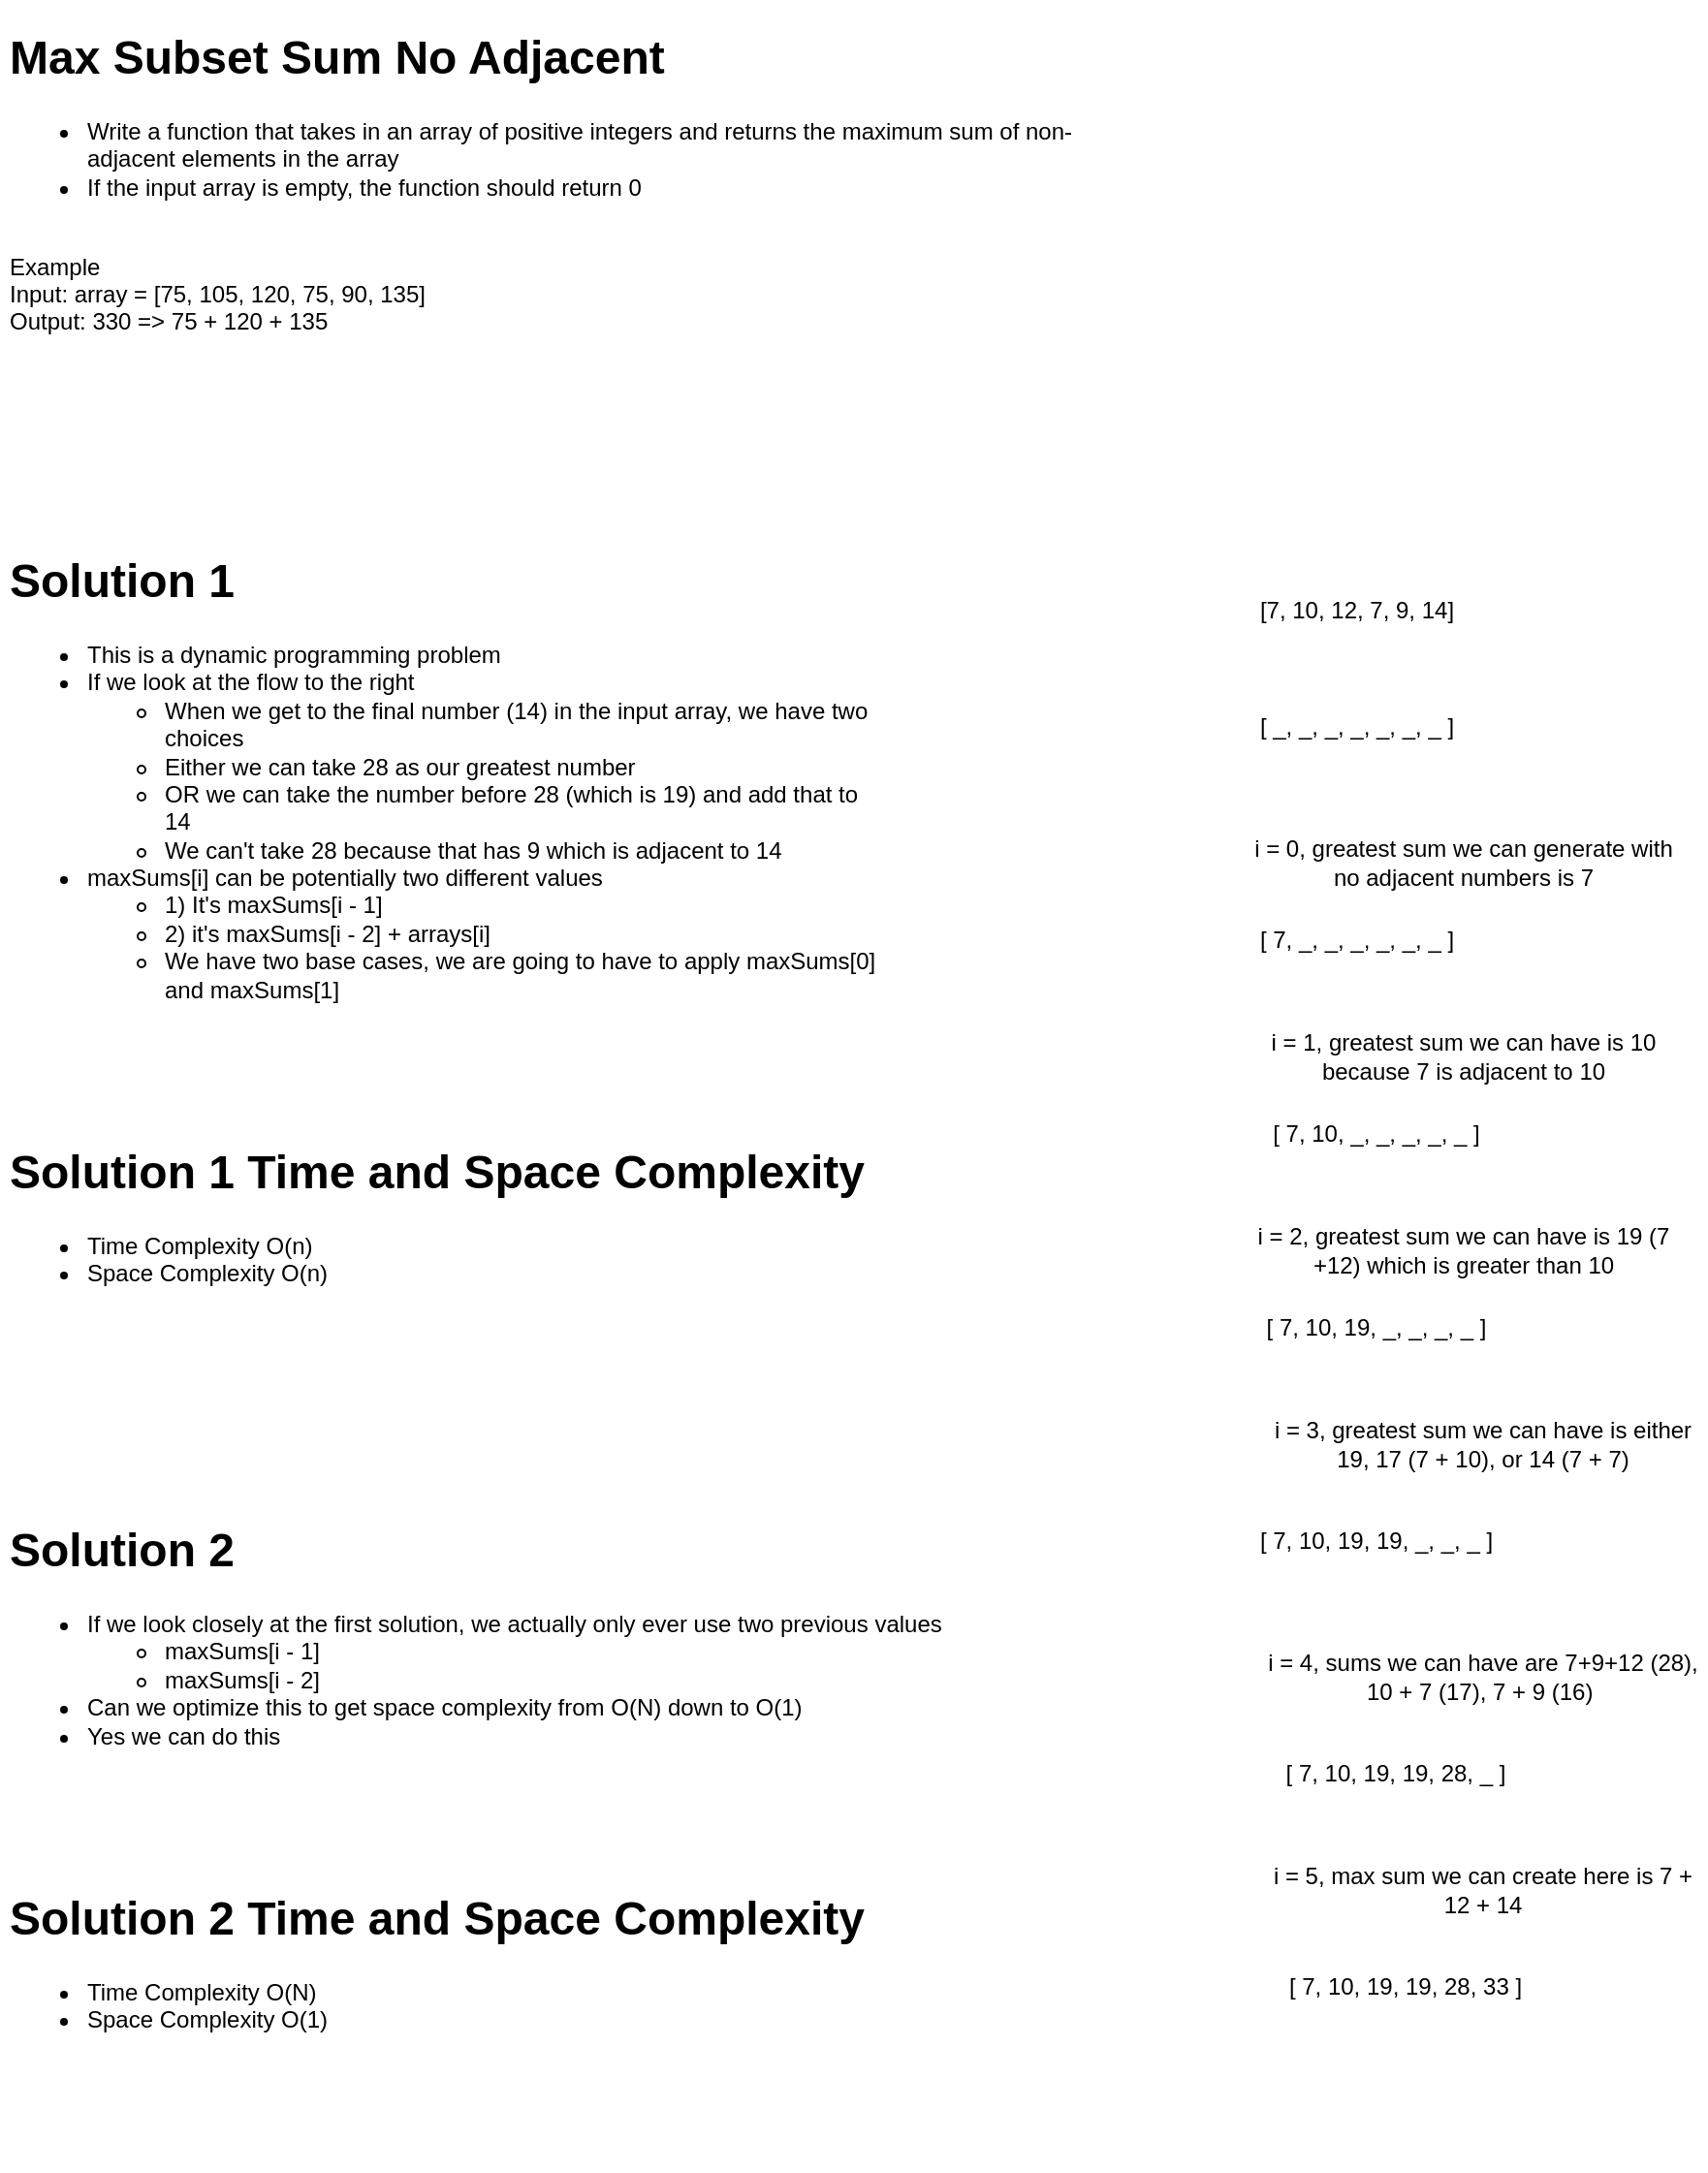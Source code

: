 <mxfile version="20.2.7" type="github">
  <diagram id="IzndnLt2ryjvLYwyCx1o" name="Page-1">
    <mxGraphModel dx="557" dy="686" grid="1" gridSize="10" guides="1" tooltips="1" connect="1" arrows="1" fold="1" page="1" pageScale="1" pageWidth="1100" pageHeight="850" math="0" shadow="0">
      <root>
        <mxCell id="0" />
        <mxCell id="1" parent="0" />
        <mxCell id="3du4MdFvPzraVtrKpNUb-1" value="&lt;h1&gt;Max Subset Sum No Adjacent&lt;/h1&gt;&lt;p&gt;&lt;/p&gt;&lt;ul&gt;&lt;li&gt;Write a function that takes in an array of positive integers and returns the maximum sum of non-adjacent elements in the array&lt;/li&gt;&lt;li&gt;If the input array is empty, the function should return 0&lt;/li&gt;&lt;/ul&gt;&lt;div&gt;&lt;br&gt;&lt;/div&gt;&lt;div&gt;Example&lt;/div&gt;&lt;div&gt;Input: array = [75, 105, 120, 75, 90, 135]&lt;/div&gt;&lt;div&gt;Output: 330 =&amp;gt; 75 + 120 + 135&lt;/div&gt;&lt;p&gt;&lt;/p&gt;" style="text;html=1;strokeColor=none;fillColor=none;spacing=5;spacingTop=-20;whiteSpace=wrap;overflow=hidden;rounded=0;" vertex="1" parent="1">
          <mxGeometry x="30" y="30" width="580" height="170" as="geometry" />
        </mxCell>
        <mxCell id="3du4MdFvPzraVtrKpNUb-2" value="&lt;h1&gt;Solution 1&lt;/h1&gt;&lt;p&gt;&lt;/p&gt;&lt;ul&gt;&lt;li&gt;This is a dynamic programming problem&lt;/li&gt;&lt;li&gt;If we look at the flow to the right&lt;/li&gt;&lt;ul&gt;&lt;li&gt;When we get to the final number (14) in the input array, we have two choices&lt;/li&gt;&lt;li&gt;Either we can take 28 as our greatest number&lt;/li&gt;&lt;li&gt;OR we can take the number before 28 (which is 19) and add that to 14&lt;/li&gt;&lt;li&gt;We can&#39;t take 28 because that has 9 which is adjacent to 14&lt;/li&gt;&lt;/ul&gt;&lt;li&gt;maxSums[i] can be potentially two different values&lt;/li&gt;&lt;ul&gt;&lt;li&gt;1) It&#39;s maxSums[i - 1]&lt;/li&gt;&lt;li&gt;2) it&#39;s maxSums[i - 2] + arrays[i]&lt;/li&gt;&lt;li&gt;We have two base cases, we are going to have to apply maxSums[0] and maxSums[1]&lt;/li&gt;&lt;/ul&gt;&lt;/ul&gt;&lt;br&gt;&lt;p&gt;&lt;/p&gt;" style="text;html=1;strokeColor=none;fillColor=none;spacing=5;spacingTop=-20;whiteSpace=wrap;overflow=hidden;rounded=0;" vertex="1" parent="1">
          <mxGeometry x="30" y="300" width="460" height="250" as="geometry" />
        </mxCell>
        <mxCell id="3du4MdFvPzraVtrKpNUb-3" value="&lt;h1&gt;Solution 1 Time and Space Complexity&lt;/h1&gt;&lt;p&gt;&lt;/p&gt;&lt;ul&gt;&lt;li&gt;Time Complexity O(n)&lt;/li&gt;&lt;li&gt;Space Complexity O(n)&lt;/li&gt;&lt;/ul&gt;&lt;p&gt;&lt;/p&gt;" style="text;html=1;strokeColor=none;fillColor=none;spacing=5;spacingTop=-20;whiteSpace=wrap;overflow=hidden;rounded=0;" vertex="1" parent="1">
          <mxGeometry x="30" y="605" width="490" height="120" as="geometry" />
        </mxCell>
        <mxCell id="3du4MdFvPzraVtrKpNUb-4" value="[7, 10, 12, 7, 9, 14]" style="text;html=1;strokeColor=none;fillColor=none;align=center;verticalAlign=middle;whiteSpace=wrap;rounded=0;" vertex="1" parent="1">
          <mxGeometry x="670" y="320" width="120" height="30" as="geometry" />
        </mxCell>
        <mxCell id="3du4MdFvPzraVtrKpNUb-5" value="[ _, _, _, _, _, _, _ ]" style="text;html=1;strokeColor=none;fillColor=none;align=center;verticalAlign=middle;whiteSpace=wrap;rounded=0;" vertex="1" parent="1">
          <mxGeometry x="670" y="380" width="120" height="30" as="geometry" />
        </mxCell>
        <mxCell id="3du4MdFvPzraVtrKpNUb-6" value="i = 0, greatest sum we can generate with no adjacent numbers is 7" style="text;html=1;strokeColor=none;fillColor=none;align=center;verticalAlign=middle;whiteSpace=wrap;rounded=0;" vertex="1" parent="1">
          <mxGeometry x="670" y="450" width="230" height="30" as="geometry" />
        </mxCell>
        <mxCell id="3du4MdFvPzraVtrKpNUb-7" value="[ 7, _, _, _, _, _, _ ]" style="text;html=1;strokeColor=none;fillColor=none;align=center;verticalAlign=middle;whiteSpace=wrap;rounded=0;" vertex="1" parent="1">
          <mxGeometry x="670" y="490" width="120" height="30" as="geometry" />
        </mxCell>
        <mxCell id="3du4MdFvPzraVtrKpNUb-8" value="i = 1, greatest sum we can have is 10 because 7 is adjacent to 10" style="text;html=1;strokeColor=none;fillColor=none;align=center;verticalAlign=middle;whiteSpace=wrap;rounded=0;" vertex="1" parent="1">
          <mxGeometry x="670" y="550" width="230" height="30" as="geometry" />
        </mxCell>
        <mxCell id="3du4MdFvPzraVtrKpNUb-9" value="[ 7, 10, _, _, _, _, _ ]" style="text;html=1;strokeColor=none;fillColor=none;align=center;verticalAlign=middle;whiteSpace=wrap;rounded=0;" vertex="1" parent="1">
          <mxGeometry x="680" y="590" width="120" height="30" as="geometry" />
        </mxCell>
        <mxCell id="3du4MdFvPzraVtrKpNUb-11" value="i = 2, greatest sum we can have is 19 (7 +12) which is greater than 10" style="text;html=1;strokeColor=none;fillColor=none;align=center;verticalAlign=middle;whiteSpace=wrap;rounded=0;" vertex="1" parent="1">
          <mxGeometry x="670" y="650" width="230" height="30" as="geometry" />
        </mxCell>
        <mxCell id="3du4MdFvPzraVtrKpNUb-12" value="[ 7, 10, 19, _, _, _, _ ]" style="text;html=1;strokeColor=none;fillColor=none;align=center;verticalAlign=middle;whiteSpace=wrap;rounded=0;" vertex="1" parent="1">
          <mxGeometry x="680" y="690" width="120" height="30" as="geometry" />
        </mxCell>
        <mxCell id="3du4MdFvPzraVtrKpNUb-13" value="i = 3, greatest sum we can have is either 19, 17 (7 + 10), or 14 (7 + 7)" style="text;html=1;strokeColor=none;fillColor=none;align=center;verticalAlign=middle;whiteSpace=wrap;rounded=0;" vertex="1" parent="1">
          <mxGeometry x="680" y="750" width="230" height="30" as="geometry" />
        </mxCell>
        <mxCell id="3du4MdFvPzraVtrKpNUb-14" value="[ 7, 10, 19, 19, _, _, _ ]" style="text;html=1;strokeColor=none;fillColor=none;align=center;verticalAlign=middle;whiteSpace=wrap;rounded=0;" vertex="1" parent="1">
          <mxGeometry x="660" y="800" width="160" height="30" as="geometry" />
        </mxCell>
        <mxCell id="3du4MdFvPzraVtrKpNUb-15" value="i = 4, sums we can have are 7+9+12 (28), 10 + 7 (17), 7 + 9 (16)&amp;nbsp;" style="text;html=1;strokeColor=none;fillColor=none;align=center;verticalAlign=middle;whiteSpace=wrap;rounded=0;" vertex="1" parent="1">
          <mxGeometry x="680" y="870" width="230" height="30" as="geometry" />
        </mxCell>
        <mxCell id="3du4MdFvPzraVtrKpNUb-16" value="[ 7, 10, 19, 19, 28, _ ]" style="text;html=1;strokeColor=none;fillColor=none;align=center;verticalAlign=middle;whiteSpace=wrap;rounded=0;" vertex="1" parent="1">
          <mxGeometry x="670" y="920" width="160" height="30" as="geometry" />
        </mxCell>
        <mxCell id="3du4MdFvPzraVtrKpNUb-17" value="i = 5, max sum we can create here is 7 + 12 + 14" style="text;html=1;strokeColor=none;fillColor=none;align=center;verticalAlign=middle;whiteSpace=wrap;rounded=0;" vertex="1" parent="1">
          <mxGeometry x="680" y="980" width="230" height="30" as="geometry" />
        </mxCell>
        <mxCell id="3du4MdFvPzraVtrKpNUb-18" value="[ 7, 10, 19, 19, 28, 33 ]" style="text;html=1;strokeColor=none;fillColor=none;align=center;verticalAlign=middle;whiteSpace=wrap;rounded=0;" vertex="1" parent="1">
          <mxGeometry x="675" y="1030" width="160" height="30" as="geometry" />
        </mxCell>
        <mxCell id="3du4MdFvPzraVtrKpNUb-19" value="&lt;h1&gt;Solution 2&lt;/h1&gt;&lt;p&gt;&lt;/p&gt;&lt;ul&gt;&lt;li&gt;If we look closely at the first solution, we actually only ever use two previous values&lt;/li&gt;&lt;ul&gt;&lt;li&gt;maxSums[i - 1]&lt;/li&gt;&lt;li&gt;maxSums[i - 2]&lt;/li&gt;&lt;/ul&gt;&lt;li&gt;Can we optimize this to get space complexity from O(N) down to O(1)&lt;/li&gt;&lt;li&gt;Yes we can do this&lt;/li&gt;&lt;/ul&gt;&lt;p&gt;&lt;/p&gt;" style="text;html=1;strokeColor=none;fillColor=none;spacing=5;spacingTop=-20;whiteSpace=wrap;overflow=hidden;rounded=0;" vertex="1" parent="1">
          <mxGeometry x="30" y="800" width="490" height="150" as="geometry" />
        </mxCell>
        <mxCell id="3du4MdFvPzraVtrKpNUb-20" value="&lt;h1&gt;Solution 2 Time and Space Complexity&lt;/h1&gt;&lt;p&gt;&lt;/p&gt;&lt;ul&gt;&lt;li&gt;Time Complexity O(N)&lt;/li&gt;&lt;li&gt;Space Complexity O(1)&lt;/li&gt;&lt;/ul&gt;&lt;p&gt;&lt;/p&gt;" style="text;html=1;strokeColor=none;fillColor=none;spacing=5;spacingTop=-20;whiteSpace=wrap;overflow=hidden;rounded=0;" vertex="1" parent="1">
          <mxGeometry x="30" y="990" width="490" height="150" as="geometry" />
        </mxCell>
      </root>
    </mxGraphModel>
  </diagram>
</mxfile>
